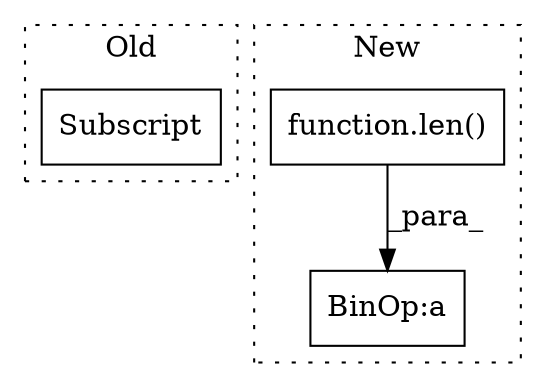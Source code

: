 digraph G {
subgraph cluster0 {
1 [label="Subscript" a="63" s="4012,0" l="16,0" shape="box"];
label = "Old";
style="dotted";
}
subgraph cluster1 {
2 [label="function.len()" a="75" s="5419,5434" l="4,1" shape="box"];
3 [label="BinOp:a" a="82" s="5417" l="1" shape="box"];
label = "New";
style="dotted";
}
2 -> 3 [label="_para_"];
}